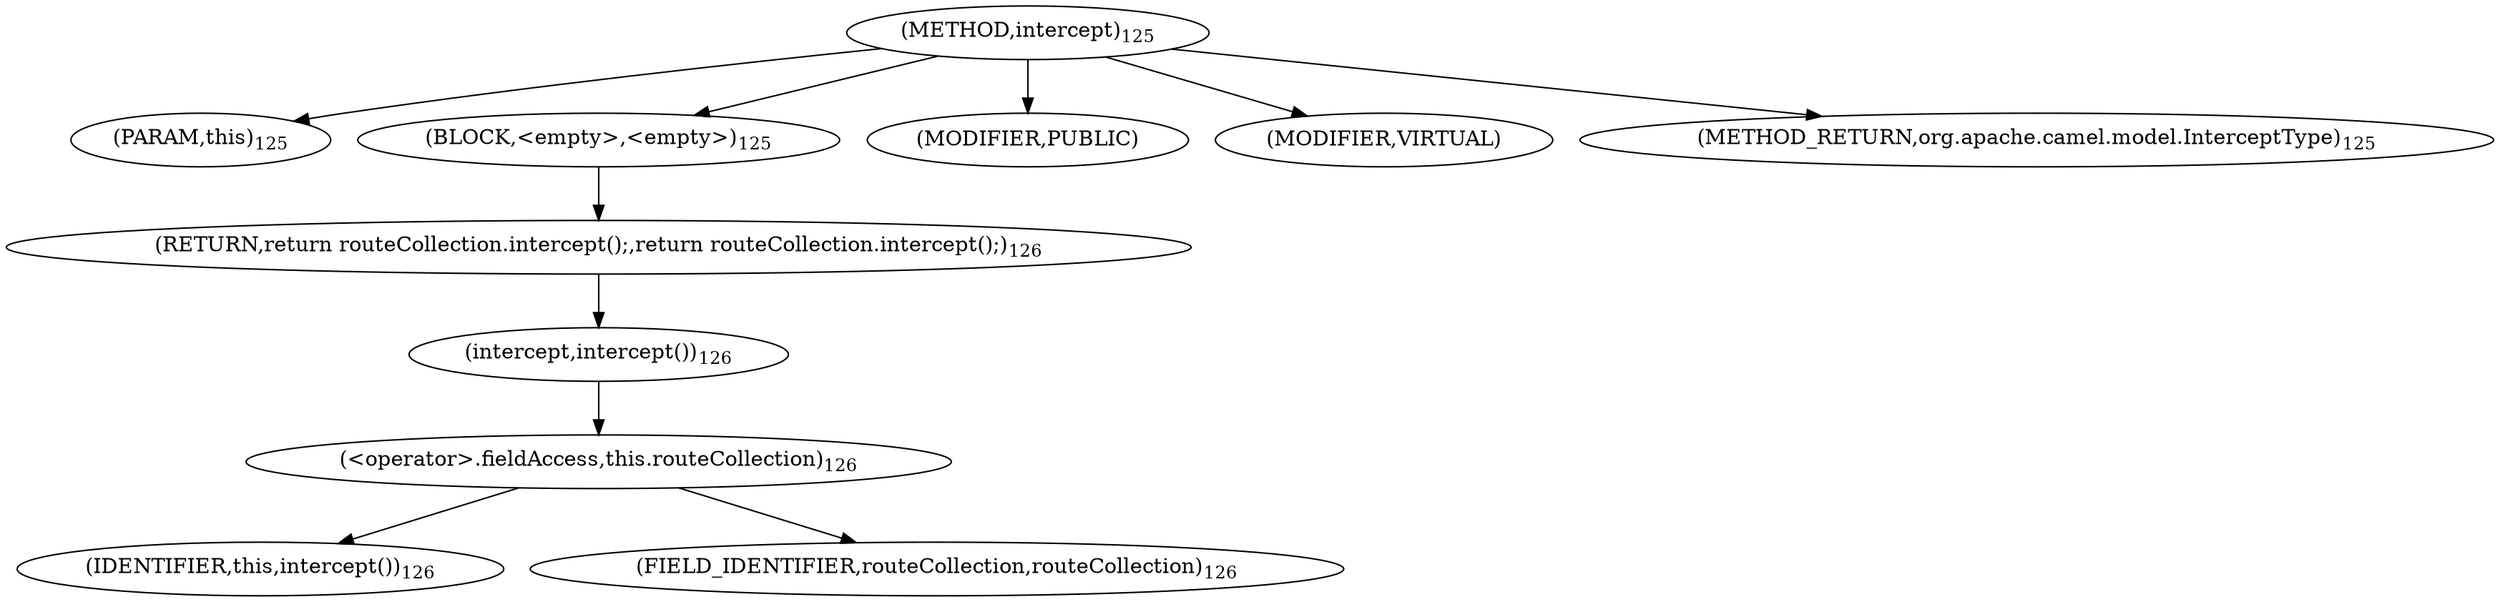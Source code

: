 digraph "intercept" {  
"186" [label = <(METHOD,intercept)<SUB>125</SUB>> ]
"187" [label = <(PARAM,this)<SUB>125</SUB>> ]
"188" [label = <(BLOCK,&lt;empty&gt;,&lt;empty&gt;)<SUB>125</SUB>> ]
"189" [label = <(RETURN,return routeCollection.intercept();,return routeCollection.intercept();)<SUB>126</SUB>> ]
"190" [label = <(intercept,intercept())<SUB>126</SUB>> ]
"191" [label = <(&lt;operator&gt;.fieldAccess,this.routeCollection)<SUB>126</SUB>> ]
"192" [label = <(IDENTIFIER,this,intercept())<SUB>126</SUB>> ]
"193" [label = <(FIELD_IDENTIFIER,routeCollection,routeCollection)<SUB>126</SUB>> ]
"194" [label = <(MODIFIER,PUBLIC)> ]
"195" [label = <(MODIFIER,VIRTUAL)> ]
"196" [label = <(METHOD_RETURN,org.apache.camel.model.InterceptType)<SUB>125</SUB>> ]
  "186" -> "187" 
  "186" -> "188" 
  "186" -> "194" 
  "186" -> "195" 
  "186" -> "196" 
  "188" -> "189" 
  "189" -> "190" 
  "190" -> "191" 
  "191" -> "192" 
  "191" -> "193" 
}
